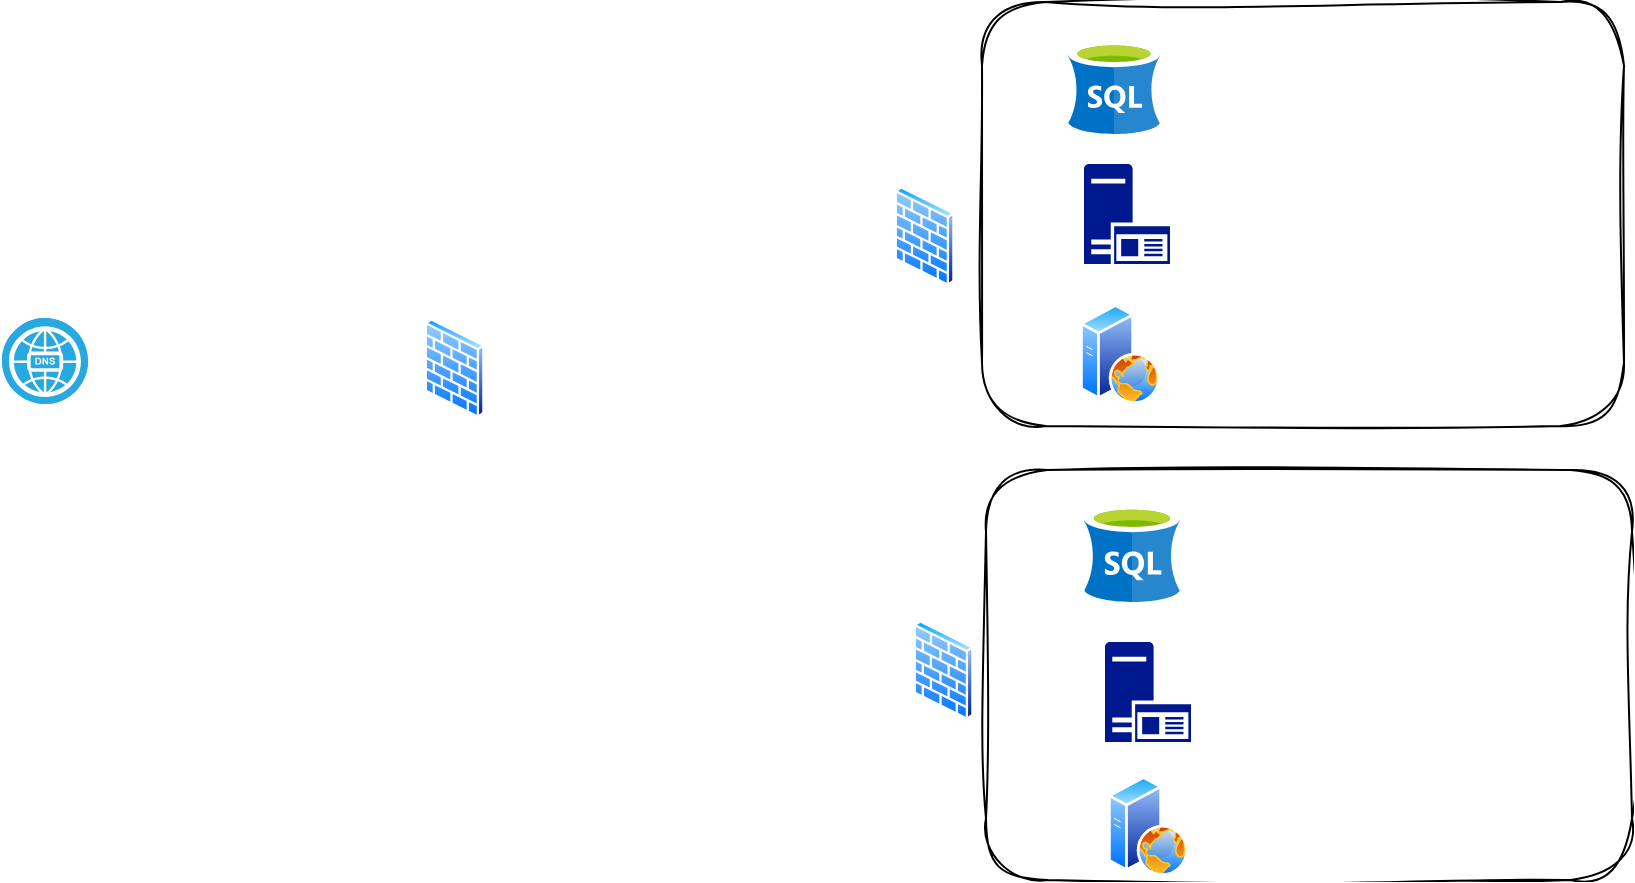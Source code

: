 <mxfile version="23.1.6" type="github">
  <diagram name="Page-1" id="2laAVb5eZ0MIzE3FBNaq">
    <mxGraphModel dx="1730" dy="468" grid="0" gridSize="10" guides="1" tooltips="1" connect="1" arrows="1" fold="1" page="1" pageScale="1" pageWidth="850" pageHeight="1100" math="0" shadow="0">
      <root>
        <mxCell id="0" />
        <mxCell id="1" parent="0" />
        <mxCell id="wYDNAWfrqgKXHHc0ijx3-1" value="" style="fillColor=#28A8E0;verticalLabelPosition=bottom;sketch=0;html=1;strokeColor=#ffffff;verticalAlign=top;align=center;points=[[0.145,0.145,0],[0.5,0,0],[0.855,0.145,0],[1,0.5,0],[0.855,0.855,0],[0.5,1,0],[0.145,0.855,0],[0,0.5,0]];pointerEvents=1;shape=mxgraph.cisco_safe.compositeIcon;bgIcon=ellipse;resIcon=mxgraph.cisco_safe.capability.dns;hachureGap=4;jiggle=2;curveFitting=1;" vertex="1" parent="1">
          <mxGeometry x="-213" y="192" width="43" height="43" as="geometry" />
        </mxCell>
        <mxCell id="wYDNAWfrqgKXHHc0ijx3-2" value="" style="shape=image;html=1;verticalAlign=top;verticalLabelPosition=bottom;labelBackgroundColor=#ffffff;imageAspect=0;aspect=fixed;image=https://cdn1.iconfinder.com/data/icons/nuvola2/128x128/apps/mycomputer.png;sketch=1;hachureGap=4;jiggle=2;curveFitting=1;" vertex="1" parent="1">
          <mxGeometry x="-95" y="185.5" width="56" height="56" as="geometry" />
        </mxCell>
        <mxCell id="wYDNAWfrqgKXHHc0ijx3-3" value="" style="image;aspect=fixed;perimeter=ellipsePerimeter;html=1;align=center;shadow=0;dashed=0;spacingTop=3;image=img/lib/active_directory/firewall.svg;sketch=1;hachureGap=4;jiggle=2;curveFitting=1;" vertex="1" parent="1">
          <mxGeometry x="-2" y="192" width="30.5" height="50" as="geometry" />
        </mxCell>
        <mxCell id="wYDNAWfrqgKXHHc0ijx3-4" value="" style="image;aspect=fixed;perimeter=ellipsePerimeter;html=1;align=center;shadow=0;dashed=0;spacingTop=3;image=img/lib/active_directory/firewall.svg;sketch=1;hachureGap=4;jiggle=2;curveFitting=1;" vertex="1" parent="1">
          <mxGeometry x="233" y="126" width="30.5" height="50" as="geometry" />
        </mxCell>
        <mxCell id="wYDNAWfrqgKXHHc0ijx3-5" value="" style="image;aspect=fixed;perimeter=ellipsePerimeter;html=1;align=center;shadow=0;dashed=0;spacingTop=3;image=img/lib/active_directory/firewall.svg;sketch=1;hachureGap=4;jiggle=2;curveFitting=1;" vertex="1" parent="1">
          <mxGeometry x="242.5" y="343" width="30.5" height="50" as="geometry" />
        </mxCell>
        <mxCell id="wYDNAWfrqgKXHHc0ijx3-6" value="" style="rounded=1;whiteSpace=wrap;html=1;sketch=1;hachureGap=4;jiggle=2;curveFitting=1;" vertex="1" parent="1">
          <mxGeometry x="279" y="268" width="323" height="205" as="geometry" />
        </mxCell>
        <mxCell id="wYDNAWfrqgKXHHc0ijx3-7" value="" style="rounded=1;whiteSpace=wrap;html=1;sketch=1;hachureGap=4;jiggle=2;curveFitting=1;" vertex="1" parent="1">
          <mxGeometry x="277" y="34" width="321" height="212" as="geometry" />
        </mxCell>
        <mxCell id="wYDNAWfrqgKXHHc0ijx3-8" value="" style="image;aspect=fixed;perimeter=ellipsePerimeter;html=1;align=center;shadow=0;dashed=0;spacingTop=3;image=img/lib/active_directory/web_server.svg;sketch=1;hachureGap=4;jiggle=2;curveFitting=1;" vertex="1" parent="1">
          <mxGeometry x="340" y="421" width="40" height="50" as="geometry" />
        </mxCell>
        <mxCell id="wYDNAWfrqgKXHHc0ijx3-9" value="" style="image;aspect=fixed;perimeter=ellipsePerimeter;html=1;align=center;shadow=0;dashed=0;spacingTop=3;image=img/lib/active_directory/web_server.svg;sketch=1;hachureGap=4;jiggle=2;curveFitting=1;" vertex="1" parent="1">
          <mxGeometry x="326" y="185" width="40" height="50" as="geometry" />
        </mxCell>
        <mxCell id="wYDNAWfrqgKXHHc0ijx3-10" value="" style="sketch=0;aspect=fixed;pointerEvents=1;shadow=0;dashed=0;html=1;strokeColor=none;labelPosition=center;verticalLabelPosition=bottom;verticalAlign=top;align=center;fillColor=#00188D;shape=mxgraph.mscae.enterprise.application_server2;hachureGap=4;jiggle=2;curveFitting=1;" vertex="1" parent="1">
          <mxGeometry x="338.5" y="354" width="43" height="50" as="geometry" />
        </mxCell>
        <mxCell id="wYDNAWfrqgKXHHc0ijx3-11" value="" style="sketch=0;aspect=fixed;pointerEvents=1;shadow=0;dashed=0;html=1;strokeColor=none;labelPosition=center;verticalLabelPosition=bottom;verticalAlign=top;align=center;fillColor=#00188D;shape=mxgraph.mscae.enterprise.application_server2;hachureGap=4;jiggle=2;curveFitting=1;" vertex="1" parent="1">
          <mxGeometry x="328" y="115" width="43" height="50" as="geometry" />
        </mxCell>
        <mxCell id="wYDNAWfrqgKXHHc0ijx3-13" value="" style="image;sketch=0;aspect=fixed;html=1;points=[];align=center;fontSize=12;image=img/lib/mscae/dep/SQL_Server_Stretch_DB.svg;hachureGap=4;jiggle=2;curveFitting=1;" vertex="1" parent="1">
          <mxGeometry x="328" y="286" width="48" height="48" as="geometry" />
        </mxCell>
        <mxCell id="wYDNAWfrqgKXHHc0ijx3-14" value="" style="image;sketch=0;aspect=fixed;html=1;points=[];align=center;fontSize=12;image=img/lib/mscae/dep/SQL_Server_Stretch_DB.svg;hachureGap=4;jiggle=2;curveFitting=1;" vertex="1" parent="1">
          <mxGeometry x="320" y="54" width="46" height="46" as="geometry" />
        </mxCell>
        <mxCell id="wYDNAWfrqgKXHHc0ijx3-15" value="" style="shape=image;html=1;verticalAlign=top;verticalLabelPosition=bottom;labelBackgroundColor=#ffffff;imageAspect=0;aspect=fixed;image=https://cdn1.iconfinder.com/data/icons/100-basic-for-user-interface/32/73-files-128.png;sketch=1;hachureGap=4;jiggle=2;curveFitting=1;" vertex="1" parent="1">
          <mxGeometry x="462" y="102" width="65" height="65" as="geometry" />
        </mxCell>
        <mxCell id="wYDNAWfrqgKXHHc0ijx3-16" value="" style="shape=image;html=1;verticalAlign=top;verticalLabelPosition=bottom;labelBackgroundColor=#ffffff;imageAspect=0;aspect=fixed;image=https://cdn1.iconfinder.com/data/icons/100-basic-for-user-interface/32/73-files-128.png;sketch=1;hachureGap=4;jiggle=2;curveFitting=1;" vertex="1" parent="1">
          <mxGeometry x="468" y="331" width="66" height="66" as="geometry" />
        </mxCell>
      </root>
    </mxGraphModel>
  </diagram>
</mxfile>
